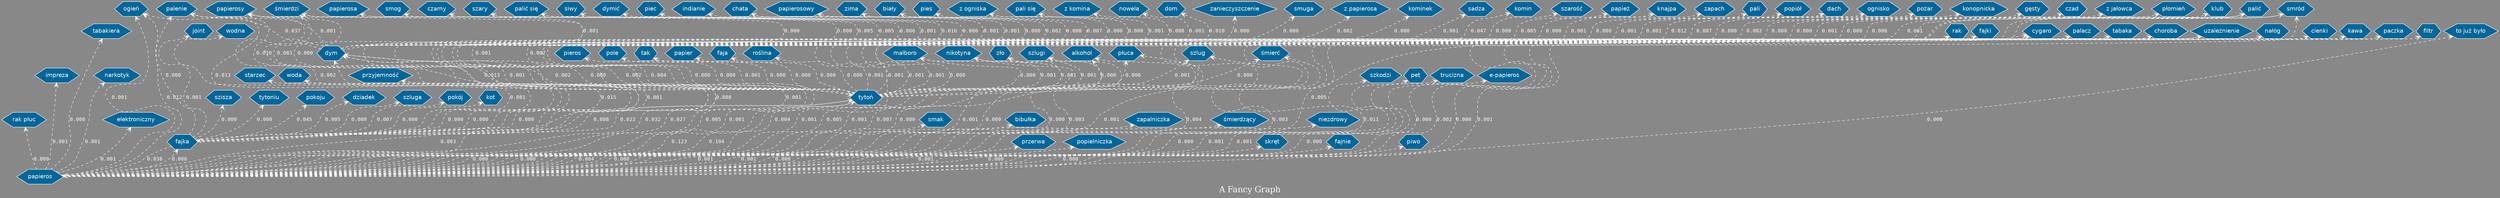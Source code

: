 // Words
digraph {
	graph [bgcolor="#888888" fontcolor=white fontsize=20 label="A Fancy Graph" rankdir=BT]
	node [color=white fillcolor="#006699" fontcolor=white fontname=Helvetica shape=hexagon style=filled]
	edge [arrowhead=open color=white fontcolor=white fontname=Courier fontsize=12 style=dashed]
		papieros
		"rak płuc"
			papieros -> "rak płuc" [label=0.000 len=5.99732977303 weight=0.000667556742323]
		impreza
			papieros -> impreza [label=0.001 len=5.99465954606 weight=0.00133511348465]
		tabakiera
			papieros -> tabakiera [label=0.000 len=5.99732977303 weight=0.000667556742323]
		rak
			papieros -> rak [label=0.005 len=5.97730307076 weight=0.00567423230975]
		elektroniczny
			papieros -> elektroniczny [label=0.001 len=5.99599465955 weight=0.00100133511348]
		narkotyk
			papieros -> narkotyk [label=0.001 len=5.99599465955 weight=0.00100133511348]
		"uzależnienie"
			papieros -> "uzależnienie" [label=0.003 len=5.98798397864 weight=0.00300400534045]
		fajka
			papieros -> fajka [label=0.006 len=5.97596795728 weight=0.00600801068091]
		cienki
			papieros -> cienki [label=0.000 len=5.99732977303 weight=0.000667556742323]
		smak
			papieros -> smak [label=0.000 len=5.99732977303 weight=0.000667556742323]
		palacz
			papieros -> palacz [label=0.007 len=5.97196261682 weight=0.00700934579439]
		fajki
			papieros -> fajki [label=0.001 len=5.99465954606 weight=0.00133511348465]
		szkodzi
			papieros -> szkodzi [label=0.000 len=5.99732977303 weight=0.000667556742323]
		"smród"
			papieros -> "smród" [label=0.005 len=5.97997329773 weight=0.00500667556742]
		kawa
			papieros -> kawa [label=0.002 len=5.98931909212 weight=0.00267022696929]
		tabaka
			papieros -> tabaka [label=0.000 len=5.99732977303 weight=0.000667556742323]
		"bibułka"
			papieros -> "bibułka" [label=0.000 len=5.99732977303 weight=0.000667556742323]
		pet
			papieros -> pet [label=0.001 len=5.99465954606 weight=0.00133511348465]
		choroba
			papieros -> choroba [label=0.001 len=5.99599465955 weight=0.00100133511348]
		"ogień"
			papieros -> "ogień" [label=0.001 len=5.99599465955 weight=0.00100133511348]
		cygaro
			papieros -> cygaro [label=0.004 len=5.98397863818 weight=0.00400534045394]
		paczka
			papieros -> paczka [label=0.000 len=5.99732977303 weight=0.000667556742323]
		"nałóg"
			papieros -> "nałóg" [label=0.011 len=5.95327102804 weight=0.0116822429907]
		zapalniczka
			papieros -> zapalniczka [label=0.004 len=5.98397863818 weight=0.00400534045394]
		trucizna
			papieros -> trucizna [label=0.001 len=5.99599465955 weight=0.00100133511348]
		filtr
			papieros -> filtr [label=0.001 len=5.99599465955 weight=0.00100133511348]
		"tytoń"
			papieros -> "tytoń" [label=0.104 len=5.58210947931 weight=0.104472630174]
		"śmierdzący"
			papieros -> "śmierdzący" [label=0.000 len=5.99732977303 weight=0.000667556742323]
		"e-papieros"
			papieros -> "e-papieros" [label=0.000 len=5.99732977303 weight=0.000667556742323]
		"to już było"
			papieros -> "to już było" [label=0.000 len=5.99732977303 weight=0.000667556742323]
		niezdrowy
			papieros -> niezdrowy [label=0.000 len=5.99732977303 weight=0.000667556742323]
		"śmierdzi"
			papieros -> "śmierdzi" [label=0.001 len=5.99599465955 weight=0.00100133511348]
		"płuca"
			papieros -> "płuca" [label=0.000 len=5.99732977303 weight=0.000667556742323]
		szlug
			papieros -> szlug [label=0.003 len=5.98664886515 weight=0.00333778371162]
		dym
			papieros -> dym [label=0.032 len=5.87049399199 weight=0.0323765020027]
		przerwa
			papieros -> przerwa [label=0.001 len=5.99332443258 weight=0.00166889185581]
		popielniczka
			papieros -> popielniczka [label=0.001 len=5.99465954606 weight=0.00133511348465]
		"śmierć"
			papieros -> "śmierć" [label=0.004 len=5.98130841121 weight=0.00467289719626]
		"przyjemność"
			papieros -> "przyjemność" [label=0.003 len=5.98798397864 weight=0.00300400534045]
		malboro
			papieros -> malboro [label=0.001 len=5.99599465955 weight=0.00100133511348]
		nikotyna
			papieros -> nikotyna [label=0.005 len=5.97730307076 weight=0.00567423230975]
		"zło"
			papieros -> "zło" [label=0.001 len=5.99465954606 weight=0.00133511348465]
		"skręt"
			papieros -> "skręt" [label=0.001 len=5.99599465955 weight=0.00100133511348]
		"palić"
			papieros -> "palić" [label=0.008 len=5.96662216288 weight=0.00834445927904]
		fajnie
			papieros -> fajnie [label=0.000 len=5.99732977303 weight=0.000667556742323]
		palenie
			papieros -> palenie [label=0.012 len=5.95193591455 weight=0.0120160213618]
		szlugi
			papieros -> szlugi [label=0.001 len=5.99465954606 weight=0.00133511348465]
		piwo
			papieros -> piwo [label=0.000 len=5.99732977303 weight=0.000667556742323]
		alkohol
			papieros -> alkohol [label=0.000 len=5.99732977303 weight=0.000667556742323]
		fajka
		"przyjemność"
			fajka -> "przyjemność" [label=0.000 len=5.99732977303 weight=0.000667556742323]
		papierosy
			fajka -> papierosy [label=0.002 len=5.99198931909 weight=0.00200267022697]
		wodna
			fajka -> wodna [label=0.081 len=5.67556742323 weight=0.0811081441923]
		starzec
			fajka -> starzec [label=0.000 len=5.99732977303 weight=0.000667556742323]
		joint
			fajka -> joint [label=0.001 len=5.99599465955 weight=0.00100133511348]
		"palić"
			fajka -> "palić" [label=0.013 len=5.9479305741 weight=0.0130173564753]
		papieros
			fajka -> papieros [label=0.038 len=5.84646194927 weight=0.0383845126836]
		woda
			fajka -> woda [label=0.000 len=5.99732977303 weight=0.000667556742323]
		cygaro
			fajka -> cygaro [label=0.001 len=5.99465954606 weight=0.00133511348465]
		"ogień"
			fajka -> "ogień" [label=0.000 len=5.99732977303 weight=0.000667556742323]
		szisza
			fajka -> szisza [label=0.000 len=5.99732977303 weight=0.000667556742323]
		tytoniu
			fajka -> tytoniu [label=0.000 len=5.99732977303 weight=0.000667556742323]
		dym
			fajka -> dym [label=0.015 len=5.93858477971 weight=0.0153538050734]
		palenie
			fajka -> palenie [label=0.013 len=5.9479305741 weight=0.0130173564753]
		pokoju
			fajka -> pokoju [label=0.045 len=5.81842456609 weight=0.045393858478]
		dziadek
			fajka -> dziadek [label=0.005 len=5.97730307076 weight=0.00567423230975]
		szluga
			fajka -> szluga [label=0.000 len=5.99732977303 weight=0.000667556742323]
		"smród"
			fajka -> "smród" [label=0.001 len=5.99465954606 weight=0.00133511348465]
		"pokój"
			fajka -> "pokój" [label=0.007 len=5.97062750334 weight=0.00734312416555]
		kot
			fajka -> kot [label=0.000 len=5.99732977303 weight=0.000667556742323]
		"tytoń"
			fajka -> "tytoń" [label=0.022 len=5.91054739653 weight=0.0223631508678]
		"tytoń"
		pieros
			"tytoń" -> pieros [label=0.000 len=5.99732977303 weight=0.000667556742323]
		rak
			"tytoń" -> rak [label=0.002 len=5.98931909212 weight=0.00267022696929]
		"uzależnienie"
			"tytoń" -> "uzależnienie" [label=0.001 len=5.99465954606 weight=0.00133511348465]
		pole
			"tytoń" -> pole [label=0.001 len=5.99599465955 weight=0.00100133511348]
		palacz
			"tytoń" -> palacz [label=0.001 len=5.99332443258 weight=0.00166889185581]
		fajki
			"tytoń" -> fajki [label=0.004 len=5.98130841121 weight=0.00467289719626]
		"smród"
			"tytoń" -> "smród" [label=0.002 len=5.99065420561 weight=0.00233644859813]
		tak
			"tytoń" -> tak [label=0.000 len=5.99732977303 weight=0.000667556742323]
		papierosy
			"tytoń" -> papierosy [label=0.083 len=5.66488651535 weight=0.0837783711615]
		choroba
			"tytoń" -> choroba [label=0.001 len=5.99465954606 weight=0.00133511348465]
		cygaro
			"tytoń" -> cygaro [label=0.000 len=5.99732977303 weight=0.000667556742323]
		tabaka
			"tytoń" -> tabaka [label=0.001 len=5.99332443258 weight=0.00166889185581]
		"nałóg"
			"tytoń" -> "nałóg" [label=0.000 len=5.99732977303 weight=0.000667556742323]
		"śmierdzi"
			"tytoń" -> "śmierdzi" [label=0.000 len=5.99732977303 weight=0.000667556742323]
		"płuca"
			"tytoń" -> "płuca" [label=0.000 len=5.99732977303 weight=0.000667556742323]
		szlug
			"tytoń" -> szlug [label=0.001 len=5.99599465955 weight=0.00100133511348]
		dym
			"tytoń" -> dym [label=0.002 len=5.98931909212 weight=0.00267022696929]
		papieros
			"tytoń" -> papieros [label=0.123 len=5.50600801068 weight=0.12349799733]
		"śmierć"
			"tytoń" -> "śmierć" [label=0.000 len=5.99732977303 weight=0.000667556742323]
		papier
			"tytoń" -> papier [label=0.000 len=5.99732977303 weight=0.000667556742323]
		faja
			"tytoń" -> faja [label=0.000 len=5.99732977303 weight=0.000667556742323]
		malboro
			"tytoń" -> malboro [label=0.000 len=5.99732977303 weight=0.000667556742323]
		nikotyna
			"tytoń" -> nikotyna [label=0.001 len=5.99599465955 weight=0.00100133511348]
		"zło"
			"tytoń" -> "zło" [label=0.001 len=5.99599465955 weight=0.00100133511348]
		"palić"
			"tytoń" -> "palić" [label=0.001 len=5.99332443258 weight=0.00166889185581]
		fajka
			"tytoń" -> fajka [label=0.008 len=5.96795727637 weight=0.00801068090788]
		palenie
			"tytoń" -> palenie [label=0.010 len=5.95727636849 weight=0.0106809078772]
		szlugi
			"tytoń" -> szlugi [label=0.001 len=5.99599465955 weight=0.00100133511348]
		alkohol
			"tytoń" -> alkohol [label=0.000 len=5.99732977303 weight=0.000667556742323]
		"roślina"
			"tytoń" -> "roślina" [label=0.000 len=5.99732977303 weight=0.000667556742323]
		dym
		"szarość"
			dym -> "szarość" [label=0.000 len=5.99732977303 weight=0.000667556742323]
		"papież"
			dym -> "papież" [label=0.005 len=5.97863818425 weight=0.00534045393858]
		knajpa
			dym -> knajpa [label=0.000 len=5.99732977303 weight=0.000667556742323]
		zapach
			dym -> zapach [label=0.001 len=5.99599465955 weight=0.00100133511348]
		"ogień"
			dym -> "ogień" [label=0.037 len=5.8518024032 weight=0.0370493991989]
		pali
			dym -> pali [label=0.000 len=5.99732977303 weight=0.000667556742323]
		"smród"
			dym -> "smród" [label=0.001 len=5.99465954606 weight=0.00133511348465]
		"popiół"
			dym -> "popiół" [label=0.001 len=5.99332443258 weight=0.00166889185581]
		dach
			dym -> dach [label=0.001 len=5.99599465955 weight=0.00100133511348]
		ognisko
			dym -> ognisko [label=0.012 len=5.95193591455 weight=0.0120160213618]
		"pożar"
			dym -> "pożar" [label=0.007 len=5.96929238985 weight=0.00767690253672]
		konopnicka
			dym -> konopnicka [label=0.000 len=5.99732977303 weight=0.000667556742323]
		"gęsty"
			dym -> "gęsty" [label=0.002 len=5.99065420561 weight=0.00233644859813]
		czad
			dym -> czad [label=0.000 len=5.99732977303 weight=0.000667556742323]
		"z jałowca"
			dym -> "z jałowca" [label=0.000 len=5.99732977303 weight=0.000667556742323]
		"śmierdzi"
			dym -> "śmierdzi" [label=0.000 len=5.99732977303 weight=0.000667556742323]
		"płomień"
			dym -> "płomień" [label=0.001 len=5.99465954606 weight=0.00133511348465]
		klub
			dym -> klub [label=0.000 len=5.99732977303 weight=0.000667556742323]
		papierosa
			dym -> papierosa [label=0.000 len=5.99732977303 weight=0.000667556742323]
		smog
			dym -> smog [label=0.005 len=5.97863818425 weight=0.00534045393858]
		czarny
			dym -> czarny [label=0.005 len=5.97997329773 weight=0.00500667556742]
		szary
			dym -> szary [label=0.006 len=5.97596795728 weight=0.00600801068091]
		"palić się"
			dym -> "palić się" [label=0.001 len=5.99465954606 weight=0.00133511348465]
		papierosy
			dym -> papierosy [label=0.001 len=5.99465954606 weight=0.00133511348465]
		siwy
			dym -> siwy [label=0.016 len=5.93457943925 weight=0.0163551401869]
		"dymić"
			dym -> "dymić" [label=0.000 len=5.99732977303 weight=0.000667556742323]
		piec
			dym -> piec [label=0.001 len=5.99465954606 weight=0.00133511348465]
		indianie
			dym -> indianie [label=0.001 len=5.99599465955 weight=0.00100133511348]
		chata
			dym -> chata [label=0.000 len=5.99732977303 weight=0.000667556742323]
		papieros
			dym -> papieros [label=0.027 len=5.88918558077 weight=0.0277036048064]
		papierosowy
			dym -> papierosowy [label=0.002 len=5.99065420561 weight=0.00233644859813]
		zima
			dym -> zima [label=0.000 len=5.99732977303 weight=0.000667556742323]
		"biały"
			dym -> "biały" [label=0.007 len=5.97196261682 weight=0.00700934579439]
		pies
			dym -> pies [label=0.000 len=5.99732977303 weight=0.000667556742323]
		"z ogniska"
			dym -> "z ogniska" [label=0.000 len=5.99732977303 weight=0.000667556742323]
		"pali się"
			dym -> "pali się" [label=0.001 len=5.99599465955 weight=0.00100133511348]
		"z komina"
			dym -> "z komina" [label=0.008 len=5.9652870494 weight=0.0086782376502]
		nowela
			dym -> nowela [label=0.001 len=5.99599465955 weight=0.00100133511348]
		dom
			dym -> dom [label=0.010 len=5.95727636849 weight=0.0106809078772]
		"palić"
			dym -> "palić" [label=0.006 len=5.97596795728 weight=0.00600801068091]
		zanieczyszczenie
			dym -> zanieczyszczenie [label=0.000 len=5.99732977303 weight=0.000667556742323]
		smuga
			dym -> smuga [label=0.000 len=5.99732977303 weight=0.000667556742323]
		palenie
			dym -> palenie [label=0.001 len=5.99599465955 weight=0.00100133511348]
		"z papierosa"
			dym -> "z papierosa" [label=0.002 len=5.99198931909 weight=0.00200267022697]
		"tytoń"
			dym -> "tytoń" [label=0.000 len=5.99732977303 weight=0.000667556742323]
		kominek
			dym -> kominek [label=0.000 len=5.99732977303 weight=0.000667556742323]
		sadza
			dym -> sadza [label=0.001 len=5.99599465955 weight=0.00100133511348]
		komin
			dym -> komin [label=0.047 len=5.81174899866 weight=0.0470627503338]
}
